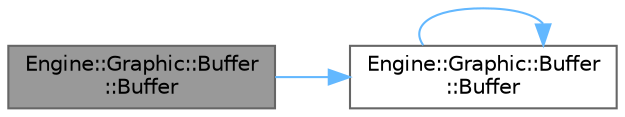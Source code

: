 digraph "Engine::Graphic::Buffer::Buffer"
{
 // LATEX_PDF_SIZE
  bgcolor="transparent";
  edge [fontname=Helvetica,fontsize=10,labelfontname=Helvetica,labelfontsize=10];
  node [fontname=Helvetica,fontsize=10,shape=box,height=0.2,width=0.4];
  rankdir="LR";
  Node1 [id="Node000001",label="Engine::Graphic::Buffer\l::Buffer",height=0.2,width=0.4,color="gray40", fillcolor="grey60", style="filled", fontcolor="black",tooltip=" "];
  Node1 -> Node2 [id="edge1_Node000001_Node000002",color="steelblue1",style="solid",tooltip=" "];
  Node2 [id="Node000002",label="Engine::Graphic::Buffer\l::Buffer",height=0.2,width=0.4,color="grey40", fillcolor="white", style="filled",URL="$class_engine_1_1_graphic_1_1_buffer.html#a105ba0c3805ca7651dd4904106550d83",tooltip=" "];
  Node2 -> Node2 [id="edge2_Node000002_Node000002",color="steelblue1",style="solid",tooltip=" "];
}
